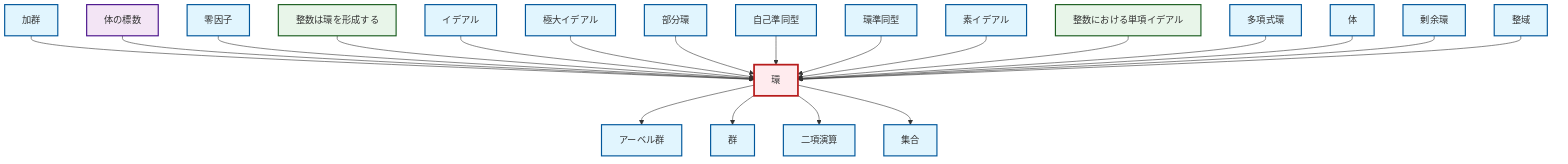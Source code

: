 graph TD
    classDef definition fill:#e1f5fe,stroke:#01579b,stroke-width:2px
    classDef theorem fill:#f3e5f5,stroke:#4a148c,stroke-width:2px
    classDef axiom fill:#fff3e0,stroke:#e65100,stroke-width:2px
    classDef example fill:#e8f5e9,stroke:#1b5e20,stroke-width:2px
    classDef current fill:#ffebee,stroke:#b71c1c,stroke-width:3px
    def-binary-operation["二項演算"]:::definition
    def-zero-divisor["零因子"]:::definition
    def-maximal-ideal["極大イデアル"]:::definition
    ex-integers-ring["整数は環を形成する"]:::example
    def-polynomial-ring["多項式環"]:::definition
    def-abelian-group["アーベル群"]:::definition
    def-set["集合"]:::definition
    def-subring["部分環"]:::definition
    def-quotient-ring["剰余環"]:::definition
    ex-principal-ideal["整数における単項イデアル"]:::example
    def-field["体"]:::definition
    def-ring-homomorphism["環準同型"]:::definition
    def-module["加群"]:::definition
    def-ideal["イデアル"]:::definition
    def-group["群"]:::definition
    thm-field-characteristic["体の標数"]:::theorem
    def-prime-ideal["素イデアル"]:::definition
    def-ring["環"]:::definition
    def-endomorphism["自己準同型"]:::definition
    def-integral-domain["整域"]:::definition
    def-module --> def-ring
    thm-field-characteristic --> def-ring
    def-zero-divisor --> def-ring
    def-ring --> def-abelian-group
    def-ring --> def-group
    ex-integers-ring --> def-ring
    def-ideal --> def-ring
    def-maximal-ideal --> def-ring
    def-subring --> def-ring
    def-endomorphism --> def-ring
    def-ring-homomorphism --> def-ring
    def-ring --> def-binary-operation
    def-prime-ideal --> def-ring
    ex-principal-ideal --> def-ring
    def-polynomial-ring --> def-ring
    def-field --> def-ring
    def-quotient-ring --> def-ring
    def-integral-domain --> def-ring
    def-ring --> def-set
    class def-ring current